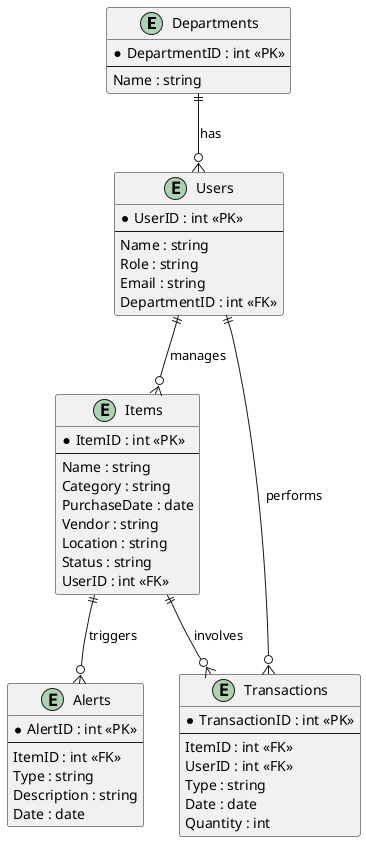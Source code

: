 @startuml
entity "Departments" as DEPT {
  * DepartmentID : int <<PK>>
  --
  Name : string
}

entity "Users" as USER {
  * UserID : int <<PK>>
  --
  Name : string
  Role : string
  Email : string
  DepartmentID : int <<FK>>
}

entity "Items" as ITEM {
  * ItemID : int <<PK>>
  --
  Name : string
  Category : string
  PurchaseDate : date
  Vendor : string
  Location : string
  Status : string
  UserID : int <<FK>>
}

entity "Transactions" as TRANS {
  * TransactionID : int <<PK>>
  --
  ItemID : int <<FK>>
  UserID : int <<FK>>
  Type : string
  Date : date
  Quantity : int
}

entity "Alerts" as ALERT {
  * AlertID : int <<PK>>
  --
  ItemID : int <<FK>>
  Type : string
  Description : string
  Date : date
}

DEPT ||--o{ USER : "has"
USER ||--o{ TRANS : "performs"
ITEM ||--o{ TRANS : "involves"
ITEM ||--o{ ALERT : "triggers"
USER ||--o{ ITEM : "manages"
@enduml
